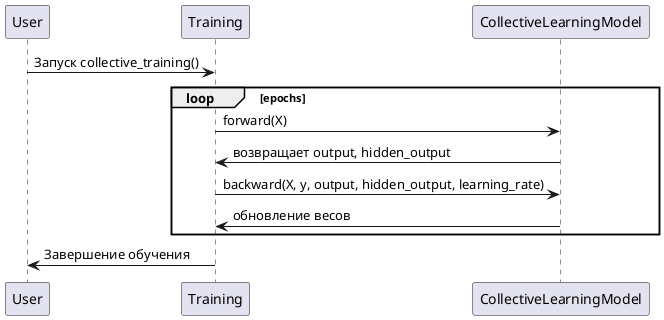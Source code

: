 @startuml
participant User
participant Training
participant CollectiveLearningModel

User -> Training: Запуск collective_training()
loop epochs
    Training -> CollectiveLearningModel: forward(X)
    CollectiveLearningModel -> Training: возвращает output, hidden_output
    Training -> CollectiveLearningModel: backward(X, y, output, hidden_output, learning_rate)
    CollectiveLearningModel -> Training: обновление весов
end
Training -> User: Завершение обучения
@enduml
